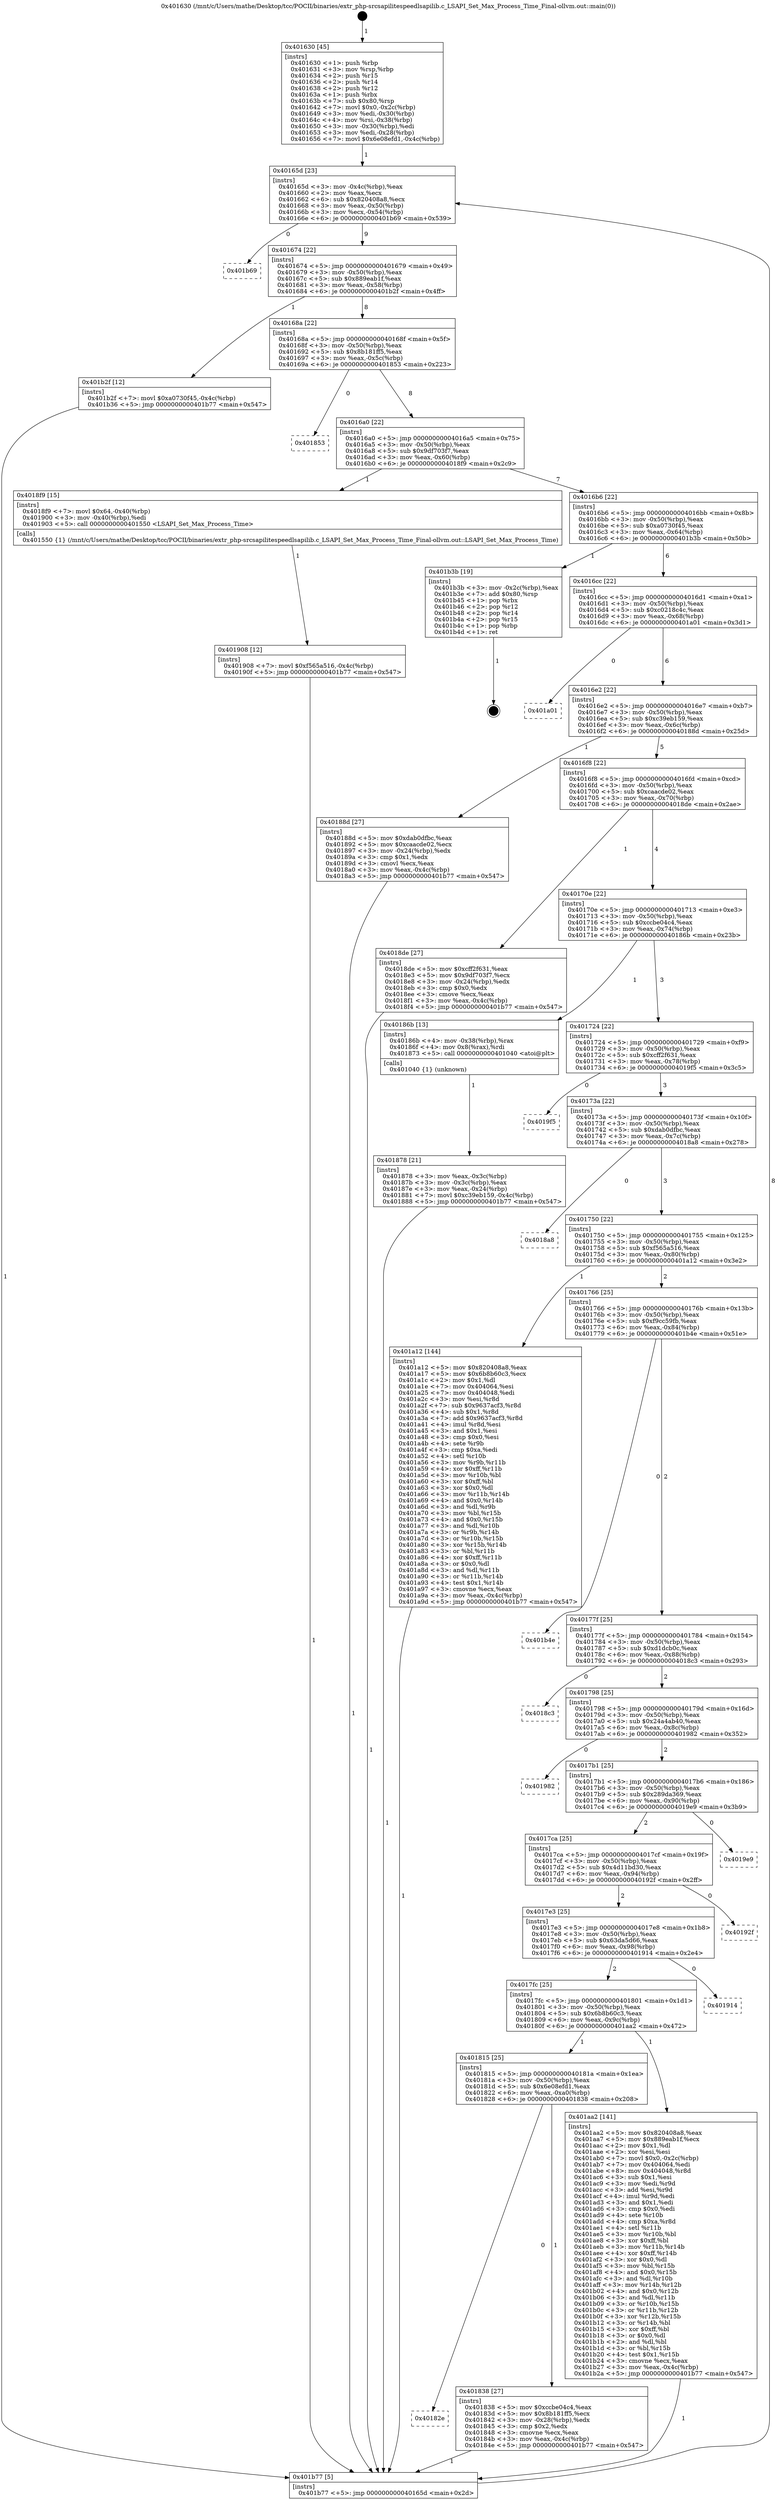 digraph "0x401630" {
  label = "0x401630 (/mnt/c/Users/mathe/Desktop/tcc/POCII/binaries/extr_php-srcsapilitespeedlsapilib.c_LSAPI_Set_Max_Process_Time_Final-ollvm.out::main(0))"
  labelloc = "t"
  node[shape=record]

  Entry [label="",width=0.3,height=0.3,shape=circle,fillcolor=black,style=filled]
  "0x40165d" [label="{
     0x40165d [23]\l
     | [instrs]\l
     &nbsp;&nbsp;0x40165d \<+3\>: mov -0x4c(%rbp),%eax\l
     &nbsp;&nbsp;0x401660 \<+2\>: mov %eax,%ecx\l
     &nbsp;&nbsp;0x401662 \<+6\>: sub $0x820408a8,%ecx\l
     &nbsp;&nbsp;0x401668 \<+3\>: mov %eax,-0x50(%rbp)\l
     &nbsp;&nbsp;0x40166b \<+3\>: mov %ecx,-0x54(%rbp)\l
     &nbsp;&nbsp;0x40166e \<+6\>: je 0000000000401b69 \<main+0x539\>\l
  }"]
  "0x401b69" [label="{
     0x401b69\l
  }", style=dashed]
  "0x401674" [label="{
     0x401674 [22]\l
     | [instrs]\l
     &nbsp;&nbsp;0x401674 \<+5\>: jmp 0000000000401679 \<main+0x49\>\l
     &nbsp;&nbsp;0x401679 \<+3\>: mov -0x50(%rbp),%eax\l
     &nbsp;&nbsp;0x40167c \<+5\>: sub $0x889eab1f,%eax\l
     &nbsp;&nbsp;0x401681 \<+3\>: mov %eax,-0x58(%rbp)\l
     &nbsp;&nbsp;0x401684 \<+6\>: je 0000000000401b2f \<main+0x4ff\>\l
  }"]
  Exit [label="",width=0.3,height=0.3,shape=circle,fillcolor=black,style=filled,peripheries=2]
  "0x401b2f" [label="{
     0x401b2f [12]\l
     | [instrs]\l
     &nbsp;&nbsp;0x401b2f \<+7\>: movl $0xa0730f45,-0x4c(%rbp)\l
     &nbsp;&nbsp;0x401b36 \<+5\>: jmp 0000000000401b77 \<main+0x547\>\l
  }"]
  "0x40168a" [label="{
     0x40168a [22]\l
     | [instrs]\l
     &nbsp;&nbsp;0x40168a \<+5\>: jmp 000000000040168f \<main+0x5f\>\l
     &nbsp;&nbsp;0x40168f \<+3\>: mov -0x50(%rbp),%eax\l
     &nbsp;&nbsp;0x401692 \<+5\>: sub $0x8b181ff5,%eax\l
     &nbsp;&nbsp;0x401697 \<+3\>: mov %eax,-0x5c(%rbp)\l
     &nbsp;&nbsp;0x40169a \<+6\>: je 0000000000401853 \<main+0x223\>\l
  }"]
  "0x401908" [label="{
     0x401908 [12]\l
     | [instrs]\l
     &nbsp;&nbsp;0x401908 \<+7\>: movl $0xf565a516,-0x4c(%rbp)\l
     &nbsp;&nbsp;0x40190f \<+5\>: jmp 0000000000401b77 \<main+0x547\>\l
  }"]
  "0x401853" [label="{
     0x401853\l
  }", style=dashed]
  "0x4016a0" [label="{
     0x4016a0 [22]\l
     | [instrs]\l
     &nbsp;&nbsp;0x4016a0 \<+5\>: jmp 00000000004016a5 \<main+0x75\>\l
     &nbsp;&nbsp;0x4016a5 \<+3\>: mov -0x50(%rbp),%eax\l
     &nbsp;&nbsp;0x4016a8 \<+5\>: sub $0x9df703f7,%eax\l
     &nbsp;&nbsp;0x4016ad \<+3\>: mov %eax,-0x60(%rbp)\l
     &nbsp;&nbsp;0x4016b0 \<+6\>: je 00000000004018f9 \<main+0x2c9\>\l
  }"]
  "0x401878" [label="{
     0x401878 [21]\l
     | [instrs]\l
     &nbsp;&nbsp;0x401878 \<+3\>: mov %eax,-0x3c(%rbp)\l
     &nbsp;&nbsp;0x40187b \<+3\>: mov -0x3c(%rbp),%eax\l
     &nbsp;&nbsp;0x40187e \<+3\>: mov %eax,-0x24(%rbp)\l
     &nbsp;&nbsp;0x401881 \<+7\>: movl $0xc39eb159,-0x4c(%rbp)\l
     &nbsp;&nbsp;0x401888 \<+5\>: jmp 0000000000401b77 \<main+0x547\>\l
  }"]
  "0x4018f9" [label="{
     0x4018f9 [15]\l
     | [instrs]\l
     &nbsp;&nbsp;0x4018f9 \<+7\>: movl $0x64,-0x40(%rbp)\l
     &nbsp;&nbsp;0x401900 \<+3\>: mov -0x40(%rbp),%edi\l
     &nbsp;&nbsp;0x401903 \<+5\>: call 0000000000401550 \<LSAPI_Set_Max_Process_Time\>\l
     | [calls]\l
     &nbsp;&nbsp;0x401550 \{1\} (/mnt/c/Users/mathe/Desktop/tcc/POCII/binaries/extr_php-srcsapilitespeedlsapilib.c_LSAPI_Set_Max_Process_Time_Final-ollvm.out::LSAPI_Set_Max_Process_Time)\l
  }"]
  "0x4016b6" [label="{
     0x4016b6 [22]\l
     | [instrs]\l
     &nbsp;&nbsp;0x4016b6 \<+5\>: jmp 00000000004016bb \<main+0x8b\>\l
     &nbsp;&nbsp;0x4016bb \<+3\>: mov -0x50(%rbp),%eax\l
     &nbsp;&nbsp;0x4016be \<+5\>: sub $0xa0730f45,%eax\l
     &nbsp;&nbsp;0x4016c3 \<+3\>: mov %eax,-0x64(%rbp)\l
     &nbsp;&nbsp;0x4016c6 \<+6\>: je 0000000000401b3b \<main+0x50b\>\l
  }"]
  "0x401630" [label="{
     0x401630 [45]\l
     | [instrs]\l
     &nbsp;&nbsp;0x401630 \<+1\>: push %rbp\l
     &nbsp;&nbsp;0x401631 \<+3\>: mov %rsp,%rbp\l
     &nbsp;&nbsp;0x401634 \<+2\>: push %r15\l
     &nbsp;&nbsp;0x401636 \<+2\>: push %r14\l
     &nbsp;&nbsp;0x401638 \<+2\>: push %r12\l
     &nbsp;&nbsp;0x40163a \<+1\>: push %rbx\l
     &nbsp;&nbsp;0x40163b \<+7\>: sub $0x80,%rsp\l
     &nbsp;&nbsp;0x401642 \<+7\>: movl $0x0,-0x2c(%rbp)\l
     &nbsp;&nbsp;0x401649 \<+3\>: mov %edi,-0x30(%rbp)\l
     &nbsp;&nbsp;0x40164c \<+4\>: mov %rsi,-0x38(%rbp)\l
     &nbsp;&nbsp;0x401650 \<+3\>: mov -0x30(%rbp),%edi\l
     &nbsp;&nbsp;0x401653 \<+3\>: mov %edi,-0x28(%rbp)\l
     &nbsp;&nbsp;0x401656 \<+7\>: movl $0x6e08efd1,-0x4c(%rbp)\l
  }"]
  "0x401b3b" [label="{
     0x401b3b [19]\l
     | [instrs]\l
     &nbsp;&nbsp;0x401b3b \<+3\>: mov -0x2c(%rbp),%eax\l
     &nbsp;&nbsp;0x401b3e \<+7\>: add $0x80,%rsp\l
     &nbsp;&nbsp;0x401b45 \<+1\>: pop %rbx\l
     &nbsp;&nbsp;0x401b46 \<+2\>: pop %r12\l
     &nbsp;&nbsp;0x401b48 \<+2\>: pop %r14\l
     &nbsp;&nbsp;0x401b4a \<+2\>: pop %r15\l
     &nbsp;&nbsp;0x401b4c \<+1\>: pop %rbp\l
     &nbsp;&nbsp;0x401b4d \<+1\>: ret\l
  }"]
  "0x4016cc" [label="{
     0x4016cc [22]\l
     | [instrs]\l
     &nbsp;&nbsp;0x4016cc \<+5\>: jmp 00000000004016d1 \<main+0xa1\>\l
     &nbsp;&nbsp;0x4016d1 \<+3\>: mov -0x50(%rbp),%eax\l
     &nbsp;&nbsp;0x4016d4 \<+5\>: sub $0xc0218c4c,%eax\l
     &nbsp;&nbsp;0x4016d9 \<+3\>: mov %eax,-0x68(%rbp)\l
     &nbsp;&nbsp;0x4016dc \<+6\>: je 0000000000401a01 \<main+0x3d1\>\l
  }"]
  "0x401b77" [label="{
     0x401b77 [5]\l
     | [instrs]\l
     &nbsp;&nbsp;0x401b77 \<+5\>: jmp 000000000040165d \<main+0x2d\>\l
  }"]
  "0x401a01" [label="{
     0x401a01\l
  }", style=dashed]
  "0x4016e2" [label="{
     0x4016e2 [22]\l
     | [instrs]\l
     &nbsp;&nbsp;0x4016e2 \<+5\>: jmp 00000000004016e7 \<main+0xb7\>\l
     &nbsp;&nbsp;0x4016e7 \<+3\>: mov -0x50(%rbp),%eax\l
     &nbsp;&nbsp;0x4016ea \<+5\>: sub $0xc39eb159,%eax\l
     &nbsp;&nbsp;0x4016ef \<+3\>: mov %eax,-0x6c(%rbp)\l
     &nbsp;&nbsp;0x4016f2 \<+6\>: je 000000000040188d \<main+0x25d\>\l
  }"]
  "0x40182e" [label="{
     0x40182e\l
  }", style=dashed]
  "0x40188d" [label="{
     0x40188d [27]\l
     | [instrs]\l
     &nbsp;&nbsp;0x40188d \<+5\>: mov $0xdab0dfbc,%eax\l
     &nbsp;&nbsp;0x401892 \<+5\>: mov $0xcaacde02,%ecx\l
     &nbsp;&nbsp;0x401897 \<+3\>: mov -0x24(%rbp),%edx\l
     &nbsp;&nbsp;0x40189a \<+3\>: cmp $0x1,%edx\l
     &nbsp;&nbsp;0x40189d \<+3\>: cmovl %ecx,%eax\l
     &nbsp;&nbsp;0x4018a0 \<+3\>: mov %eax,-0x4c(%rbp)\l
     &nbsp;&nbsp;0x4018a3 \<+5\>: jmp 0000000000401b77 \<main+0x547\>\l
  }"]
  "0x4016f8" [label="{
     0x4016f8 [22]\l
     | [instrs]\l
     &nbsp;&nbsp;0x4016f8 \<+5\>: jmp 00000000004016fd \<main+0xcd\>\l
     &nbsp;&nbsp;0x4016fd \<+3\>: mov -0x50(%rbp),%eax\l
     &nbsp;&nbsp;0x401700 \<+5\>: sub $0xcaacde02,%eax\l
     &nbsp;&nbsp;0x401705 \<+3\>: mov %eax,-0x70(%rbp)\l
     &nbsp;&nbsp;0x401708 \<+6\>: je 00000000004018de \<main+0x2ae\>\l
  }"]
  "0x401838" [label="{
     0x401838 [27]\l
     | [instrs]\l
     &nbsp;&nbsp;0x401838 \<+5\>: mov $0xccbe04c4,%eax\l
     &nbsp;&nbsp;0x40183d \<+5\>: mov $0x8b181ff5,%ecx\l
     &nbsp;&nbsp;0x401842 \<+3\>: mov -0x28(%rbp),%edx\l
     &nbsp;&nbsp;0x401845 \<+3\>: cmp $0x2,%edx\l
     &nbsp;&nbsp;0x401848 \<+3\>: cmovne %ecx,%eax\l
     &nbsp;&nbsp;0x40184b \<+3\>: mov %eax,-0x4c(%rbp)\l
     &nbsp;&nbsp;0x40184e \<+5\>: jmp 0000000000401b77 \<main+0x547\>\l
  }"]
  "0x4018de" [label="{
     0x4018de [27]\l
     | [instrs]\l
     &nbsp;&nbsp;0x4018de \<+5\>: mov $0xcff2f631,%eax\l
     &nbsp;&nbsp;0x4018e3 \<+5\>: mov $0x9df703f7,%ecx\l
     &nbsp;&nbsp;0x4018e8 \<+3\>: mov -0x24(%rbp),%edx\l
     &nbsp;&nbsp;0x4018eb \<+3\>: cmp $0x0,%edx\l
     &nbsp;&nbsp;0x4018ee \<+3\>: cmove %ecx,%eax\l
     &nbsp;&nbsp;0x4018f1 \<+3\>: mov %eax,-0x4c(%rbp)\l
     &nbsp;&nbsp;0x4018f4 \<+5\>: jmp 0000000000401b77 \<main+0x547\>\l
  }"]
  "0x40170e" [label="{
     0x40170e [22]\l
     | [instrs]\l
     &nbsp;&nbsp;0x40170e \<+5\>: jmp 0000000000401713 \<main+0xe3\>\l
     &nbsp;&nbsp;0x401713 \<+3\>: mov -0x50(%rbp),%eax\l
     &nbsp;&nbsp;0x401716 \<+5\>: sub $0xccbe04c4,%eax\l
     &nbsp;&nbsp;0x40171b \<+3\>: mov %eax,-0x74(%rbp)\l
     &nbsp;&nbsp;0x40171e \<+6\>: je 000000000040186b \<main+0x23b\>\l
  }"]
  "0x401815" [label="{
     0x401815 [25]\l
     | [instrs]\l
     &nbsp;&nbsp;0x401815 \<+5\>: jmp 000000000040181a \<main+0x1ea\>\l
     &nbsp;&nbsp;0x40181a \<+3\>: mov -0x50(%rbp),%eax\l
     &nbsp;&nbsp;0x40181d \<+5\>: sub $0x6e08efd1,%eax\l
     &nbsp;&nbsp;0x401822 \<+6\>: mov %eax,-0xa0(%rbp)\l
     &nbsp;&nbsp;0x401828 \<+6\>: je 0000000000401838 \<main+0x208\>\l
  }"]
  "0x40186b" [label="{
     0x40186b [13]\l
     | [instrs]\l
     &nbsp;&nbsp;0x40186b \<+4\>: mov -0x38(%rbp),%rax\l
     &nbsp;&nbsp;0x40186f \<+4\>: mov 0x8(%rax),%rdi\l
     &nbsp;&nbsp;0x401873 \<+5\>: call 0000000000401040 \<atoi@plt\>\l
     | [calls]\l
     &nbsp;&nbsp;0x401040 \{1\} (unknown)\l
  }"]
  "0x401724" [label="{
     0x401724 [22]\l
     | [instrs]\l
     &nbsp;&nbsp;0x401724 \<+5\>: jmp 0000000000401729 \<main+0xf9\>\l
     &nbsp;&nbsp;0x401729 \<+3\>: mov -0x50(%rbp),%eax\l
     &nbsp;&nbsp;0x40172c \<+5\>: sub $0xcff2f631,%eax\l
     &nbsp;&nbsp;0x401731 \<+3\>: mov %eax,-0x78(%rbp)\l
     &nbsp;&nbsp;0x401734 \<+6\>: je 00000000004019f5 \<main+0x3c5\>\l
  }"]
  "0x401aa2" [label="{
     0x401aa2 [141]\l
     | [instrs]\l
     &nbsp;&nbsp;0x401aa2 \<+5\>: mov $0x820408a8,%eax\l
     &nbsp;&nbsp;0x401aa7 \<+5\>: mov $0x889eab1f,%ecx\l
     &nbsp;&nbsp;0x401aac \<+2\>: mov $0x1,%dl\l
     &nbsp;&nbsp;0x401aae \<+2\>: xor %esi,%esi\l
     &nbsp;&nbsp;0x401ab0 \<+7\>: movl $0x0,-0x2c(%rbp)\l
     &nbsp;&nbsp;0x401ab7 \<+7\>: mov 0x404064,%edi\l
     &nbsp;&nbsp;0x401abe \<+8\>: mov 0x404048,%r8d\l
     &nbsp;&nbsp;0x401ac6 \<+3\>: sub $0x1,%esi\l
     &nbsp;&nbsp;0x401ac9 \<+3\>: mov %edi,%r9d\l
     &nbsp;&nbsp;0x401acc \<+3\>: add %esi,%r9d\l
     &nbsp;&nbsp;0x401acf \<+4\>: imul %r9d,%edi\l
     &nbsp;&nbsp;0x401ad3 \<+3\>: and $0x1,%edi\l
     &nbsp;&nbsp;0x401ad6 \<+3\>: cmp $0x0,%edi\l
     &nbsp;&nbsp;0x401ad9 \<+4\>: sete %r10b\l
     &nbsp;&nbsp;0x401add \<+4\>: cmp $0xa,%r8d\l
     &nbsp;&nbsp;0x401ae1 \<+4\>: setl %r11b\l
     &nbsp;&nbsp;0x401ae5 \<+3\>: mov %r10b,%bl\l
     &nbsp;&nbsp;0x401ae8 \<+3\>: xor $0xff,%bl\l
     &nbsp;&nbsp;0x401aeb \<+3\>: mov %r11b,%r14b\l
     &nbsp;&nbsp;0x401aee \<+4\>: xor $0xff,%r14b\l
     &nbsp;&nbsp;0x401af2 \<+3\>: xor $0x0,%dl\l
     &nbsp;&nbsp;0x401af5 \<+3\>: mov %bl,%r15b\l
     &nbsp;&nbsp;0x401af8 \<+4\>: and $0x0,%r15b\l
     &nbsp;&nbsp;0x401afc \<+3\>: and %dl,%r10b\l
     &nbsp;&nbsp;0x401aff \<+3\>: mov %r14b,%r12b\l
     &nbsp;&nbsp;0x401b02 \<+4\>: and $0x0,%r12b\l
     &nbsp;&nbsp;0x401b06 \<+3\>: and %dl,%r11b\l
     &nbsp;&nbsp;0x401b09 \<+3\>: or %r10b,%r15b\l
     &nbsp;&nbsp;0x401b0c \<+3\>: or %r11b,%r12b\l
     &nbsp;&nbsp;0x401b0f \<+3\>: xor %r12b,%r15b\l
     &nbsp;&nbsp;0x401b12 \<+3\>: or %r14b,%bl\l
     &nbsp;&nbsp;0x401b15 \<+3\>: xor $0xff,%bl\l
     &nbsp;&nbsp;0x401b18 \<+3\>: or $0x0,%dl\l
     &nbsp;&nbsp;0x401b1b \<+2\>: and %dl,%bl\l
     &nbsp;&nbsp;0x401b1d \<+3\>: or %bl,%r15b\l
     &nbsp;&nbsp;0x401b20 \<+4\>: test $0x1,%r15b\l
     &nbsp;&nbsp;0x401b24 \<+3\>: cmovne %ecx,%eax\l
     &nbsp;&nbsp;0x401b27 \<+3\>: mov %eax,-0x4c(%rbp)\l
     &nbsp;&nbsp;0x401b2a \<+5\>: jmp 0000000000401b77 \<main+0x547\>\l
  }"]
  "0x4019f5" [label="{
     0x4019f5\l
  }", style=dashed]
  "0x40173a" [label="{
     0x40173a [22]\l
     | [instrs]\l
     &nbsp;&nbsp;0x40173a \<+5\>: jmp 000000000040173f \<main+0x10f\>\l
     &nbsp;&nbsp;0x40173f \<+3\>: mov -0x50(%rbp),%eax\l
     &nbsp;&nbsp;0x401742 \<+5\>: sub $0xdab0dfbc,%eax\l
     &nbsp;&nbsp;0x401747 \<+3\>: mov %eax,-0x7c(%rbp)\l
     &nbsp;&nbsp;0x40174a \<+6\>: je 00000000004018a8 \<main+0x278\>\l
  }"]
  "0x4017fc" [label="{
     0x4017fc [25]\l
     | [instrs]\l
     &nbsp;&nbsp;0x4017fc \<+5\>: jmp 0000000000401801 \<main+0x1d1\>\l
     &nbsp;&nbsp;0x401801 \<+3\>: mov -0x50(%rbp),%eax\l
     &nbsp;&nbsp;0x401804 \<+5\>: sub $0x6b8b60c3,%eax\l
     &nbsp;&nbsp;0x401809 \<+6\>: mov %eax,-0x9c(%rbp)\l
     &nbsp;&nbsp;0x40180f \<+6\>: je 0000000000401aa2 \<main+0x472\>\l
  }"]
  "0x4018a8" [label="{
     0x4018a8\l
  }", style=dashed]
  "0x401750" [label="{
     0x401750 [22]\l
     | [instrs]\l
     &nbsp;&nbsp;0x401750 \<+5\>: jmp 0000000000401755 \<main+0x125\>\l
     &nbsp;&nbsp;0x401755 \<+3\>: mov -0x50(%rbp),%eax\l
     &nbsp;&nbsp;0x401758 \<+5\>: sub $0xf565a516,%eax\l
     &nbsp;&nbsp;0x40175d \<+3\>: mov %eax,-0x80(%rbp)\l
     &nbsp;&nbsp;0x401760 \<+6\>: je 0000000000401a12 \<main+0x3e2\>\l
  }"]
  "0x401914" [label="{
     0x401914\l
  }", style=dashed]
  "0x401a12" [label="{
     0x401a12 [144]\l
     | [instrs]\l
     &nbsp;&nbsp;0x401a12 \<+5\>: mov $0x820408a8,%eax\l
     &nbsp;&nbsp;0x401a17 \<+5\>: mov $0x6b8b60c3,%ecx\l
     &nbsp;&nbsp;0x401a1c \<+2\>: mov $0x1,%dl\l
     &nbsp;&nbsp;0x401a1e \<+7\>: mov 0x404064,%esi\l
     &nbsp;&nbsp;0x401a25 \<+7\>: mov 0x404048,%edi\l
     &nbsp;&nbsp;0x401a2c \<+3\>: mov %esi,%r8d\l
     &nbsp;&nbsp;0x401a2f \<+7\>: sub $0x9637acf3,%r8d\l
     &nbsp;&nbsp;0x401a36 \<+4\>: sub $0x1,%r8d\l
     &nbsp;&nbsp;0x401a3a \<+7\>: add $0x9637acf3,%r8d\l
     &nbsp;&nbsp;0x401a41 \<+4\>: imul %r8d,%esi\l
     &nbsp;&nbsp;0x401a45 \<+3\>: and $0x1,%esi\l
     &nbsp;&nbsp;0x401a48 \<+3\>: cmp $0x0,%esi\l
     &nbsp;&nbsp;0x401a4b \<+4\>: sete %r9b\l
     &nbsp;&nbsp;0x401a4f \<+3\>: cmp $0xa,%edi\l
     &nbsp;&nbsp;0x401a52 \<+4\>: setl %r10b\l
     &nbsp;&nbsp;0x401a56 \<+3\>: mov %r9b,%r11b\l
     &nbsp;&nbsp;0x401a59 \<+4\>: xor $0xff,%r11b\l
     &nbsp;&nbsp;0x401a5d \<+3\>: mov %r10b,%bl\l
     &nbsp;&nbsp;0x401a60 \<+3\>: xor $0xff,%bl\l
     &nbsp;&nbsp;0x401a63 \<+3\>: xor $0x0,%dl\l
     &nbsp;&nbsp;0x401a66 \<+3\>: mov %r11b,%r14b\l
     &nbsp;&nbsp;0x401a69 \<+4\>: and $0x0,%r14b\l
     &nbsp;&nbsp;0x401a6d \<+3\>: and %dl,%r9b\l
     &nbsp;&nbsp;0x401a70 \<+3\>: mov %bl,%r15b\l
     &nbsp;&nbsp;0x401a73 \<+4\>: and $0x0,%r15b\l
     &nbsp;&nbsp;0x401a77 \<+3\>: and %dl,%r10b\l
     &nbsp;&nbsp;0x401a7a \<+3\>: or %r9b,%r14b\l
     &nbsp;&nbsp;0x401a7d \<+3\>: or %r10b,%r15b\l
     &nbsp;&nbsp;0x401a80 \<+3\>: xor %r15b,%r14b\l
     &nbsp;&nbsp;0x401a83 \<+3\>: or %bl,%r11b\l
     &nbsp;&nbsp;0x401a86 \<+4\>: xor $0xff,%r11b\l
     &nbsp;&nbsp;0x401a8a \<+3\>: or $0x0,%dl\l
     &nbsp;&nbsp;0x401a8d \<+3\>: and %dl,%r11b\l
     &nbsp;&nbsp;0x401a90 \<+3\>: or %r11b,%r14b\l
     &nbsp;&nbsp;0x401a93 \<+4\>: test $0x1,%r14b\l
     &nbsp;&nbsp;0x401a97 \<+3\>: cmovne %ecx,%eax\l
     &nbsp;&nbsp;0x401a9a \<+3\>: mov %eax,-0x4c(%rbp)\l
     &nbsp;&nbsp;0x401a9d \<+5\>: jmp 0000000000401b77 \<main+0x547\>\l
  }"]
  "0x401766" [label="{
     0x401766 [25]\l
     | [instrs]\l
     &nbsp;&nbsp;0x401766 \<+5\>: jmp 000000000040176b \<main+0x13b\>\l
     &nbsp;&nbsp;0x40176b \<+3\>: mov -0x50(%rbp),%eax\l
     &nbsp;&nbsp;0x40176e \<+5\>: sub $0xf9cc59fb,%eax\l
     &nbsp;&nbsp;0x401773 \<+6\>: mov %eax,-0x84(%rbp)\l
     &nbsp;&nbsp;0x401779 \<+6\>: je 0000000000401b4e \<main+0x51e\>\l
  }"]
  "0x4017e3" [label="{
     0x4017e3 [25]\l
     | [instrs]\l
     &nbsp;&nbsp;0x4017e3 \<+5\>: jmp 00000000004017e8 \<main+0x1b8\>\l
     &nbsp;&nbsp;0x4017e8 \<+3\>: mov -0x50(%rbp),%eax\l
     &nbsp;&nbsp;0x4017eb \<+5\>: sub $0x63da5d66,%eax\l
     &nbsp;&nbsp;0x4017f0 \<+6\>: mov %eax,-0x98(%rbp)\l
     &nbsp;&nbsp;0x4017f6 \<+6\>: je 0000000000401914 \<main+0x2e4\>\l
  }"]
  "0x401b4e" [label="{
     0x401b4e\l
  }", style=dashed]
  "0x40177f" [label="{
     0x40177f [25]\l
     | [instrs]\l
     &nbsp;&nbsp;0x40177f \<+5\>: jmp 0000000000401784 \<main+0x154\>\l
     &nbsp;&nbsp;0x401784 \<+3\>: mov -0x50(%rbp),%eax\l
     &nbsp;&nbsp;0x401787 \<+5\>: sub $0xd1dcb0c,%eax\l
     &nbsp;&nbsp;0x40178c \<+6\>: mov %eax,-0x88(%rbp)\l
     &nbsp;&nbsp;0x401792 \<+6\>: je 00000000004018c3 \<main+0x293\>\l
  }"]
  "0x40192f" [label="{
     0x40192f\l
  }", style=dashed]
  "0x4018c3" [label="{
     0x4018c3\l
  }", style=dashed]
  "0x401798" [label="{
     0x401798 [25]\l
     | [instrs]\l
     &nbsp;&nbsp;0x401798 \<+5\>: jmp 000000000040179d \<main+0x16d\>\l
     &nbsp;&nbsp;0x40179d \<+3\>: mov -0x50(%rbp),%eax\l
     &nbsp;&nbsp;0x4017a0 \<+5\>: sub $0x24a4ab40,%eax\l
     &nbsp;&nbsp;0x4017a5 \<+6\>: mov %eax,-0x8c(%rbp)\l
     &nbsp;&nbsp;0x4017ab \<+6\>: je 0000000000401982 \<main+0x352\>\l
  }"]
  "0x4017ca" [label="{
     0x4017ca [25]\l
     | [instrs]\l
     &nbsp;&nbsp;0x4017ca \<+5\>: jmp 00000000004017cf \<main+0x19f\>\l
     &nbsp;&nbsp;0x4017cf \<+3\>: mov -0x50(%rbp),%eax\l
     &nbsp;&nbsp;0x4017d2 \<+5\>: sub $0x4d11bd30,%eax\l
     &nbsp;&nbsp;0x4017d7 \<+6\>: mov %eax,-0x94(%rbp)\l
     &nbsp;&nbsp;0x4017dd \<+6\>: je 000000000040192f \<main+0x2ff\>\l
  }"]
  "0x401982" [label="{
     0x401982\l
  }", style=dashed]
  "0x4017b1" [label="{
     0x4017b1 [25]\l
     | [instrs]\l
     &nbsp;&nbsp;0x4017b1 \<+5\>: jmp 00000000004017b6 \<main+0x186\>\l
     &nbsp;&nbsp;0x4017b6 \<+3\>: mov -0x50(%rbp),%eax\l
     &nbsp;&nbsp;0x4017b9 \<+5\>: sub $0x289da369,%eax\l
     &nbsp;&nbsp;0x4017be \<+6\>: mov %eax,-0x90(%rbp)\l
     &nbsp;&nbsp;0x4017c4 \<+6\>: je 00000000004019e9 \<main+0x3b9\>\l
  }"]
  "0x4019e9" [label="{
     0x4019e9\l
  }", style=dashed]
  Entry -> "0x401630" [label=" 1"]
  "0x40165d" -> "0x401b69" [label=" 0"]
  "0x40165d" -> "0x401674" [label=" 9"]
  "0x401b3b" -> Exit [label=" 1"]
  "0x401674" -> "0x401b2f" [label=" 1"]
  "0x401674" -> "0x40168a" [label=" 8"]
  "0x401b2f" -> "0x401b77" [label=" 1"]
  "0x40168a" -> "0x401853" [label=" 0"]
  "0x40168a" -> "0x4016a0" [label=" 8"]
  "0x401aa2" -> "0x401b77" [label=" 1"]
  "0x4016a0" -> "0x4018f9" [label=" 1"]
  "0x4016a0" -> "0x4016b6" [label=" 7"]
  "0x401a12" -> "0x401b77" [label=" 1"]
  "0x4016b6" -> "0x401b3b" [label=" 1"]
  "0x4016b6" -> "0x4016cc" [label=" 6"]
  "0x401908" -> "0x401b77" [label=" 1"]
  "0x4016cc" -> "0x401a01" [label=" 0"]
  "0x4016cc" -> "0x4016e2" [label=" 6"]
  "0x4018f9" -> "0x401908" [label=" 1"]
  "0x4016e2" -> "0x40188d" [label=" 1"]
  "0x4016e2" -> "0x4016f8" [label=" 5"]
  "0x4018de" -> "0x401b77" [label=" 1"]
  "0x4016f8" -> "0x4018de" [label=" 1"]
  "0x4016f8" -> "0x40170e" [label=" 4"]
  "0x40188d" -> "0x401b77" [label=" 1"]
  "0x40170e" -> "0x40186b" [label=" 1"]
  "0x40170e" -> "0x401724" [label=" 3"]
  "0x40186b" -> "0x401878" [label=" 1"]
  "0x401724" -> "0x4019f5" [label=" 0"]
  "0x401724" -> "0x40173a" [label=" 3"]
  "0x401b77" -> "0x40165d" [label=" 8"]
  "0x40173a" -> "0x4018a8" [label=" 0"]
  "0x40173a" -> "0x401750" [label=" 3"]
  "0x401838" -> "0x401b77" [label=" 1"]
  "0x401750" -> "0x401a12" [label=" 1"]
  "0x401750" -> "0x401766" [label=" 2"]
  "0x401815" -> "0x40182e" [label=" 0"]
  "0x401766" -> "0x401b4e" [label=" 0"]
  "0x401766" -> "0x40177f" [label=" 2"]
  "0x401878" -> "0x401b77" [label=" 1"]
  "0x40177f" -> "0x4018c3" [label=" 0"]
  "0x40177f" -> "0x401798" [label=" 2"]
  "0x4017fc" -> "0x401815" [label=" 1"]
  "0x401798" -> "0x401982" [label=" 0"]
  "0x401798" -> "0x4017b1" [label=" 2"]
  "0x401630" -> "0x40165d" [label=" 1"]
  "0x4017b1" -> "0x4019e9" [label=" 0"]
  "0x4017b1" -> "0x4017ca" [label=" 2"]
  "0x4017fc" -> "0x401aa2" [label=" 1"]
  "0x4017ca" -> "0x40192f" [label=" 0"]
  "0x4017ca" -> "0x4017e3" [label=" 2"]
  "0x401815" -> "0x401838" [label=" 1"]
  "0x4017e3" -> "0x401914" [label=" 0"]
  "0x4017e3" -> "0x4017fc" [label=" 2"]
}
